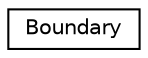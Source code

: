 digraph "Graphical Class Hierarchy"
{
 // LATEX_PDF_SIZE
  edge [fontname="Helvetica",fontsize="10",labelfontname="Helvetica",labelfontsize="10"];
  node [fontname="Helvetica",fontsize="10",shape=record];
  rankdir="LR";
  Node0 [label="Boundary",height=0.2,width=0.4,color="black", fillcolor="white", style="filled",URL="$struct_boundary.html",tooltip=" "];
}
